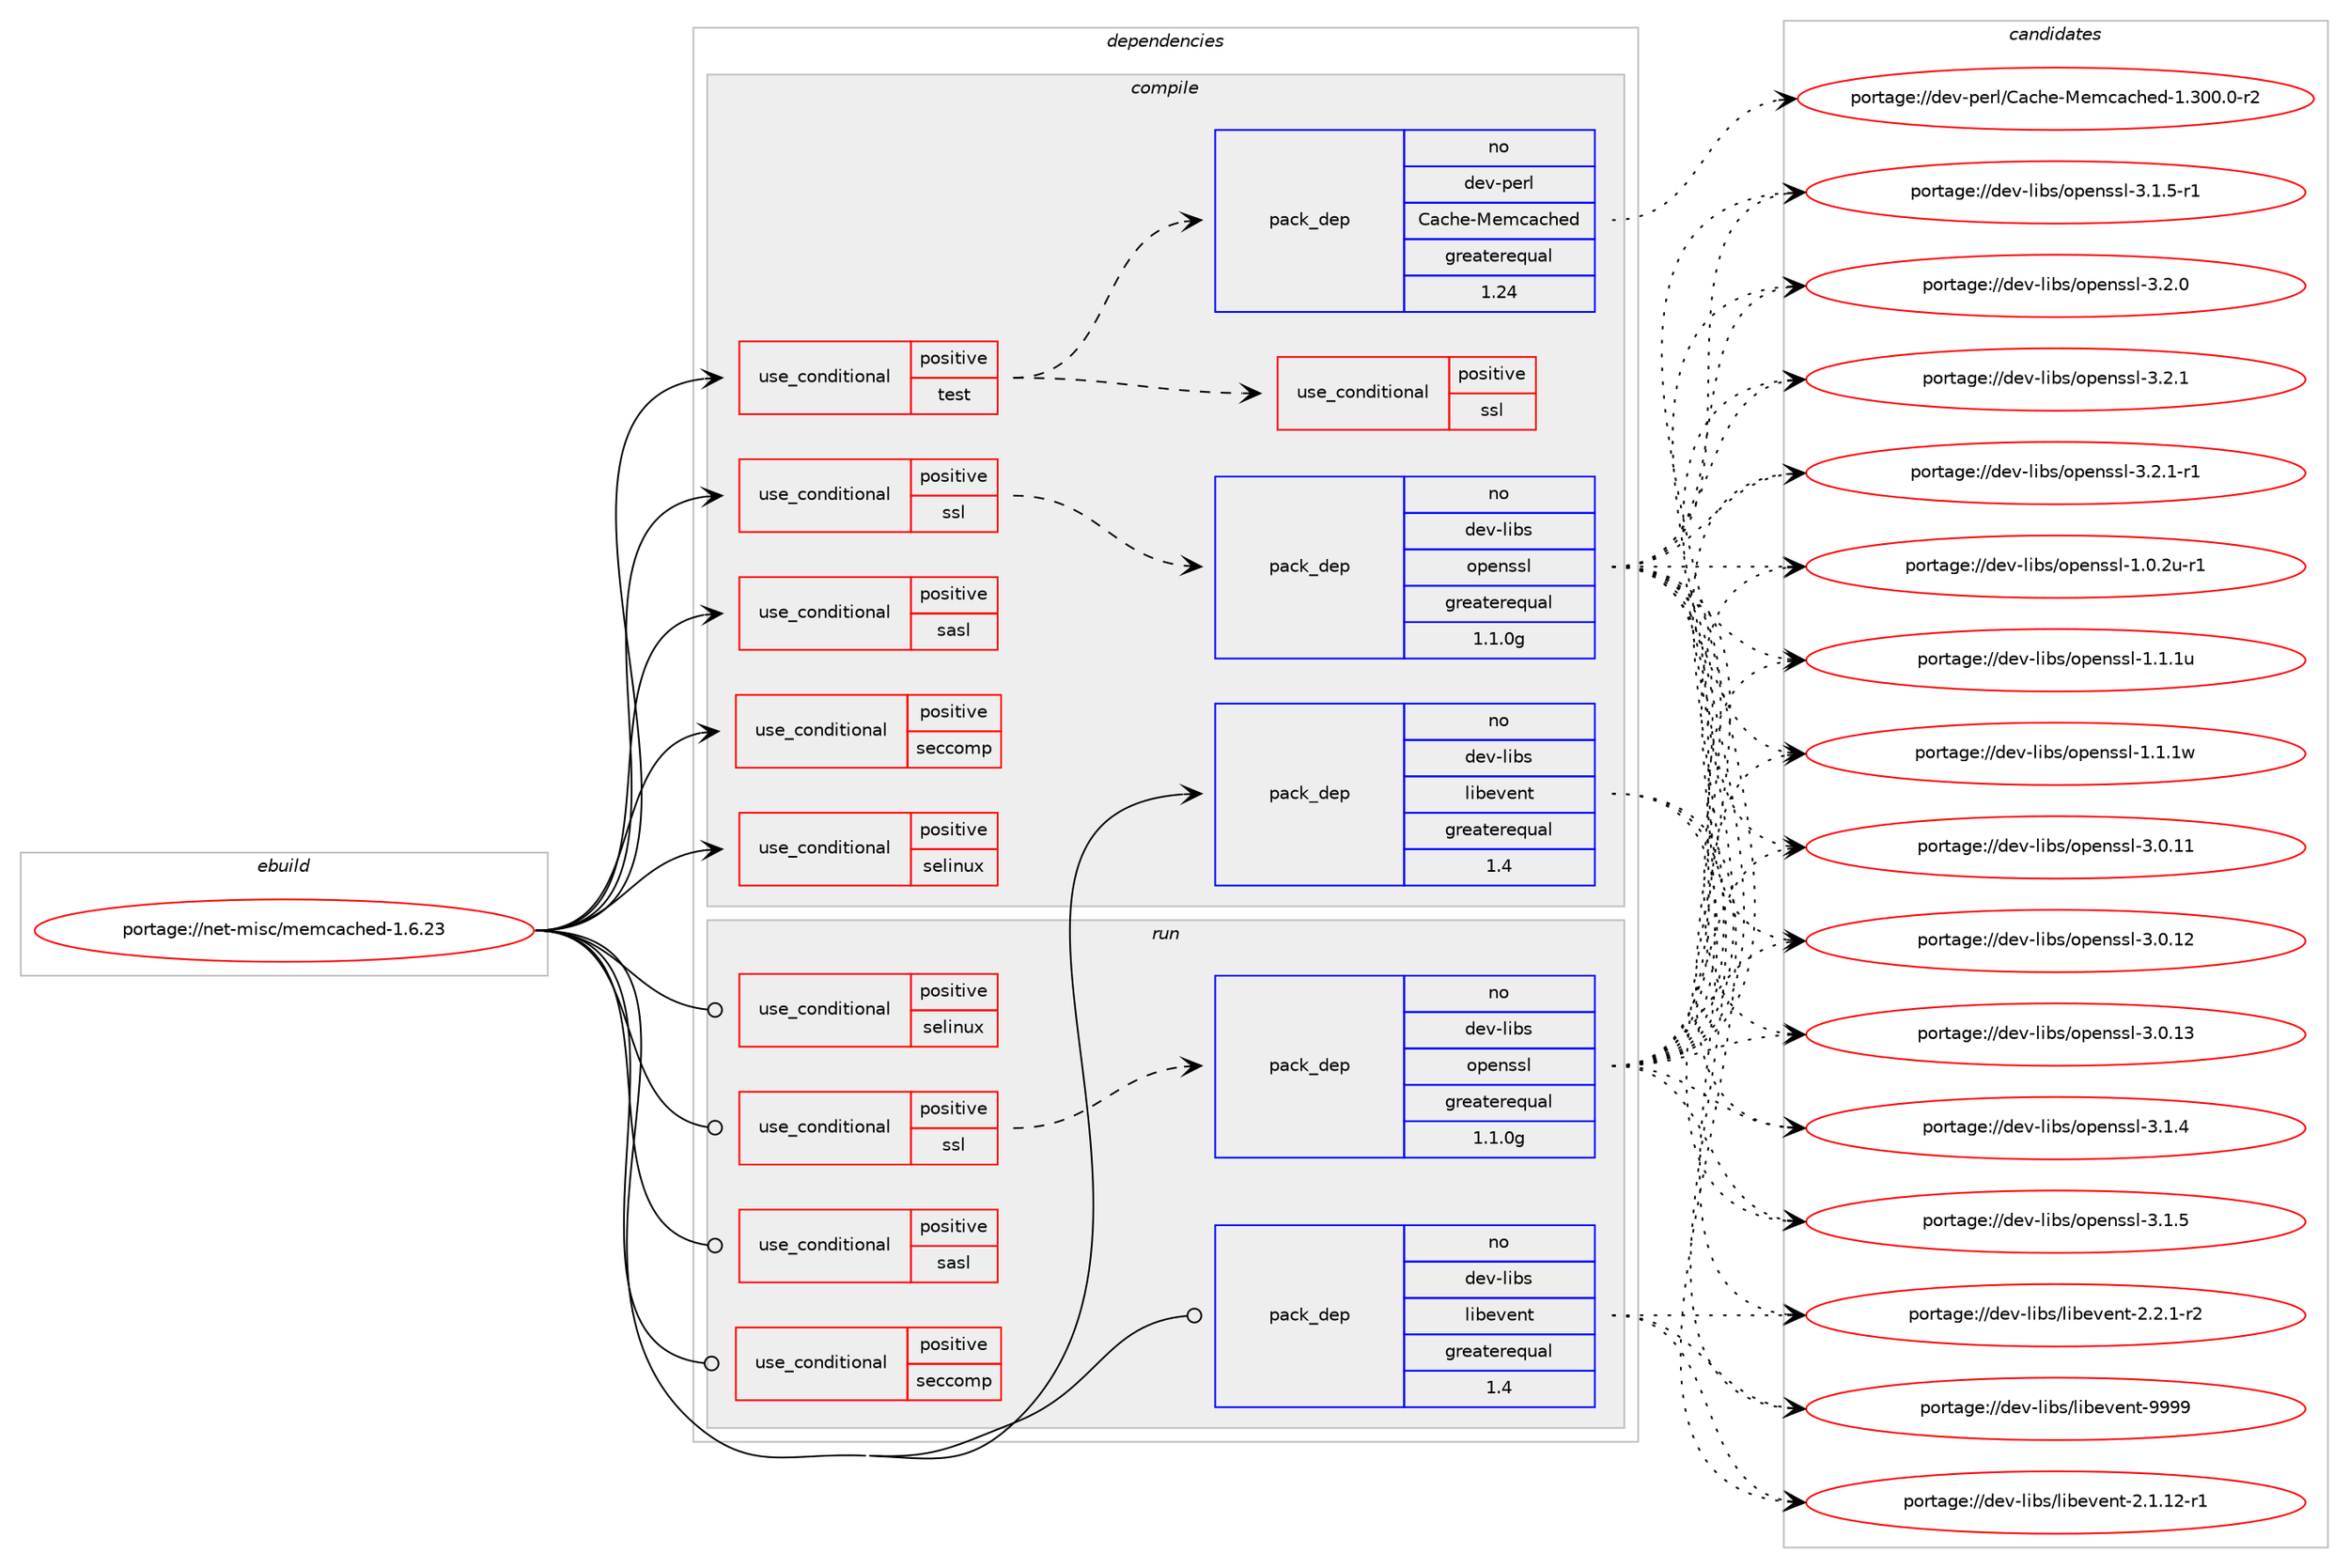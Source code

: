 digraph prolog {

# *************
# Graph options
# *************

newrank=true;
concentrate=true;
compound=true;
graph [rankdir=LR,fontname=Helvetica,fontsize=10,ranksep=1.5];#, ranksep=2.5, nodesep=0.2];
edge  [arrowhead=vee];
node  [fontname=Helvetica,fontsize=10];

# **********
# The ebuild
# **********

subgraph cluster_leftcol {
color=gray;
rank=same;
label=<<i>ebuild</i>>;
id [label="portage://net-misc/memcached-1.6.23", color=red, width=4, href="../net-misc/memcached-1.6.23.svg"];
}

# ****************
# The dependencies
# ****************

subgraph cluster_midcol {
color=gray;
label=<<i>dependencies</i>>;
subgraph cluster_compile {
fillcolor="#eeeeee";
style=filled;
label=<<i>compile</i>>;
subgraph cond6015 {
dependency8913 [label=<<TABLE BORDER="0" CELLBORDER="1" CELLSPACING="0" CELLPADDING="4"><TR><TD ROWSPAN="3" CELLPADDING="10">use_conditional</TD></TR><TR><TD>positive</TD></TR><TR><TD>sasl</TD></TR></TABLE>>, shape=none, color=red];
# *** BEGIN UNKNOWN DEPENDENCY TYPE (TODO) ***
# dependency8913 -> package_dependency(portage://net-misc/memcached-1.6.23,install,no,dev-libs,cyrus-sasl,none,[,,],[],[])
# *** END UNKNOWN DEPENDENCY TYPE (TODO) ***

}
id:e -> dependency8913:w [weight=20,style="solid",arrowhead="vee"];
subgraph cond6016 {
dependency8914 [label=<<TABLE BORDER="0" CELLBORDER="1" CELLSPACING="0" CELLPADDING="4"><TR><TD ROWSPAN="3" CELLPADDING="10">use_conditional</TD></TR><TR><TD>positive</TD></TR><TR><TD>seccomp</TD></TR></TABLE>>, shape=none, color=red];
# *** BEGIN UNKNOWN DEPENDENCY TYPE (TODO) ***
# dependency8914 -> package_dependency(portage://net-misc/memcached-1.6.23,install,no,sys-libs,libseccomp,none,[,,],[],[])
# *** END UNKNOWN DEPENDENCY TYPE (TODO) ***

}
id:e -> dependency8914:w [weight=20,style="solid",arrowhead="vee"];
subgraph cond6017 {
dependency8915 [label=<<TABLE BORDER="0" CELLBORDER="1" CELLSPACING="0" CELLPADDING="4"><TR><TD ROWSPAN="3" CELLPADDING="10">use_conditional</TD></TR><TR><TD>positive</TD></TR><TR><TD>selinux</TD></TR></TABLE>>, shape=none, color=red];
# *** BEGIN UNKNOWN DEPENDENCY TYPE (TODO) ***
# dependency8915 -> package_dependency(portage://net-misc/memcached-1.6.23,install,no,sec-policy,selinux-memcached,none,[,,],[],[])
# *** END UNKNOWN DEPENDENCY TYPE (TODO) ***

}
id:e -> dependency8915:w [weight=20,style="solid",arrowhead="vee"];
subgraph cond6018 {
dependency8916 [label=<<TABLE BORDER="0" CELLBORDER="1" CELLSPACING="0" CELLPADDING="4"><TR><TD ROWSPAN="3" CELLPADDING="10">use_conditional</TD></TR><TR><TD>positive</TD></TR><TR><TD>ssl</TD></TR></TABLE>>, shape=none, color=red];
subgraph pack2827 {
dependency8917 [label=<<TABLE BORDER="0" CELLBORDER="1" CELLSPACING="0" CELLPADDING="4" WIDTH="220"><TR><TD ROWSPAN="6" CELLPADDING="30">pack_dep</TD></TR><TR><TD WIDTH="110">no</TD></TR><TR><TD>dev-libs</TD></TR><TR><TD>openssl</TD></TR><TR><TD>greaterequal</TD></TR><TR><TD>1.1.0g</TD></TR></TABLE>>, shape=none, color=blue];
}
dependency8916:e -> dependency8917:w [weight=20,style="dashed",arrowhead="vee"];
}
id:e -> dependency8916:w [weight=20,style="solid",arrowhead="vee"];
subgraph cond6019 {
dependency8918 [label=<<TABLE BORDER="0" CELLBORDER="1" CELLSPACING="0" CELLPADDING="4"><TR><TD ROWSPAN="3" CELLPADDING="10">use_conditional</TD></TR><TR><TD>positive</TD></TR><TR><TD>test</TD></TR></TABLE>>, shape=none, color=red];
# *** BEGIN UNKNOWN DEPENDENCY TYPE (TODO) ***
# dependency8918 -> package_dependency(portage://net-misc/memcached-1.6.23,install,no,virtual,perl-Test-Harness,none,[,,],[],[])
# *** END UNKNOWN DEPENDENCY TYPE (TODO) ***

subgraph pack2828 {
dependency8919 [label=<<TABLE BORDER="0" CELLBORDER="1" CELLSPACING="0" CELLPADDING="4" WIDTH="220"><TR><TD ROWSPAN="6" CELLPADDING="30">pack_dep</TD></TR><TR><TD WIDTH="110">no</TD></TR><TR><TD>dev-perl</TD></TR><TR><TD>Cache-Memcached</TD></TR><TR><TD>greaterequal</TD></TR><TR><TD>1.24</TD></TR></TABLE>>, shape=none, color=blue];
}
dependency8918:e -> dependency8919:w [weight=20,style="dashed",arrowhead="vee"];
subgraph cond6020 {
dependency8920 [label=<<TABLE BORDER="0" CELLBORDER="1" CELLSPACING="0" CELLPADDING="4"><TR><TD ROWSPAN="3" CELLPADDING="10">use_conditional</TD></TR><TR><TD>positive</TD></TR><TR><TD>ssl</TD></TR></TABLE>>, shape=none, color=red];
# *** BEGIN UNKNOWN DEPENDENCY TYPE (TODO) ***
# dependency8920 -> package_dependency(portage://net-misc/memcached-1.6.23,install,no,dev-perl,IO-Socket-SSL,none,[,,],[],[])
# *** END UNKNOWN DEPENDENCY TYPE (TODO) ***

}
dependency8918:e -> dependency8920:w [weight=20,style="dashed",arrowhead="vee"];
}
id:e -> dependency8918:w [weight=20,style="solid",arrowhead="vee"];
# *** BEGIN UNKNOWN DEPENDENCY TYPE (TODO) ***
# id -> package_dependency(portage://net-misc/memcached-1.6.23,install,no,acct-user,memcached,none,[,,],[],[])
# *** END UNKNOWN DEPENDENCY TYPE (TODO) ***

# *** BEGIN UNKNOWN DEPENDENCY TYPE (TODO) ***
# id -> package_dependency(portage://net-misc/memcached-1.6.23,install,no,dev-lang,perl,none,[,,],[],[])
# *** END UNKNOWN DEPENDENCY TYPE (TODO) ***

subgraph pack2829 {
dependency8921 [label=<<TABLE BORDER="0" CELLBORDER="1" CELLSPACING="0" CELLPADDING="4" WIDTH="220"><TR><TD ROWSPAN="6" CELLPADDING="30">pack_dep</TD></TR><TR><TD WIDTH="110">no</TD></TR><TR><TD>dev-libs</TD></TR><TR><TD>libevent</TD></TR><TR><TD>greaterequal</TD></TR><TR><TD>1.4</TD></TR></TABLE>>, shape=none, color=blue];
}
id:e -> dependency8921:w [weight=20,style="solid",arrowhead="vee"];
}
subgraph cluster_compileandrun {
fillcolor="#eeeeee";
style=filled;
label=<<i>compile and run</i>>;
}
subgraph cluster_run {
fillcolor="#eeeeee";
style=filled;
label=<<i>run</i>>;
subgraph cond6021 {
dependency8922 [label=<<TABLE BORDER="0" CELLBORDER="1" CELLSPACING="0" CELLPADDING="4"><TR><TD ROWSPAN="3" CELLPADDING="10">use_conditional</TD></TR><TR><TD>positive</TD></TR><TR><TD>sasl</TD></TR></TABLE>>, shape=none, color=red];
# *** BEGIN UNKNOWN DEPENDENCY TYPE (TODO) ***
# dependency8922 -> package_dependency(portage://net-misc/memcached-1.6.23,run,no,dev-libs,cyrus-sasl,none,[,,],[],[])
# *** END UNKNOWN DEPENDENCY TYPE (TODO) ***

}
id:e -> dependency8922:w [weight=20,style="solid",arrowhead="odot"];
subgraph cond6022 {
dependency8923 [label=<<TABLE BORDER="0" CELLBORDER="1" CELLSPACING="0" CELLPADDING="4"><TR><TD ROWSPAN="3" CELLPADDING="10">use_conditional</TD></TR><TR><TD>positive</TD></TR><TR><TD>seccomp</TD></TR></TABLE>>, shape=none, color=red];
# *** BEGIN UNKNOWN DEPENDENCY TYPE (TODO) ***
# dependency8923 -> package_dependency(portage://net-misc/memcached-1.6.23,run,no,sys-libs,libseccomp,none,[,,],[],[])
# *** END UNKNOWN DEPENDENCY TYPE (TODO) ***

}
id:e -> dependency8923:w [weight=20,style="solid",arrowhead="odot"];
subgraph cond6023 {
dependency8924 [label=<<TABLE BORDER="0" CELLBORDER="1" CELLSPACING="0" CELLPADDING="4"><TR><TD ROWSPAN="3" CELLPADDING="10">use_conditional</TD></TR><TR><TD>positive</TD></TR><TR><TD>selinux</TD></TR></TABLE>>, shape=none, color=red];
# *** BEGIN UNKNOWN DEPENDENCY TYPE (TODO) ***
# dependency8924 -> package_dependency(portage://net-misc/memcached-1.6.23,run,no,sec-policy,selinux-memcached,none,[,,],[],[])
# *** END UNKNOWN DEPENDENCY TYPE (TODO) ***

}
id:e -> dependency8924:w [weight=20,style="solid",arrowhead="odot"];
subgraph cond6024 {
dependency8925 [label=<<TABLE BORDER="0" CELLBORDER="1" CELLSPACING="0" CELLPADDING="4"><TR><TD ROWSPAN="3" CELLPADDING="10">use_conditional</TD></TR><TR><TD>positive</TD></TR><TR><TD>ssl</TD></TR></TABLE>>, shape=none, color=red];
subgraph pack2830 {
dependency8926 [label=<<TABLE BORDER="0" CELLBORDER="1" CELLSPACING="0" CELLPADDING="4" WIDTH="220"><TR><TD ROWSPAN="6" CELLPADDING="30">pack_dep</TD></TR><TR><TD WIDTH="110">no</TD></TR><TR><TD>dev-libs</TD></TR><TR><TD>openssl</TD></TR><TR><TD>greaterequal</TD></TR><TR><TD>1.1.0g</TD></TR></TABLE>>, shape=none, color=blue];
}
dependency8925:e -> dependency8926:w [weight=20,style="dashed",arrowhead="vee"];
}
id:e -> dependency8925:w [weight=20,style="solid",arrowhead="odot"];
# *** BEGIN UNKNOWN DEPENDENCY TYPE (TODO) ***
# id -> package_dependency(portage://net-misc/memcached-1.6.23,run,no,dev-lang,perl,none,[,,],[],[])
# *** END UNKNOWN DEPENDENCY TYPE (TODO) ***

subgraph pack2831 {
dependency8927 [label=<<TABLE BORDER="0" CELLBORDER="1" CELLSPACING="0" CELLPADDING="4" WIDTH="220"><TR><TD ROWSPAN="6" CELLPADDING="30">pack_dep</TD></TR><TR><TD WIDTH="110">no</TD></TR><TR><TD>dev-libs</TD></TR><TR><TD>libevent</TD></TR><TR><TD>greaterequal</TD></TR><TR><TD>1.4</TD></TR></TABLE>>, shape=none, color=blue];
}
id:e -> dependency8927:w [weight=20,style="solid",arrowhead="odot"];
}
}

# **************
# The candidates
# **************

subgraph cluster_choices {
rank=same;
color=gray;
label=<<i>candidates</i>>;

subgraph choice2827 {
color=black;
nodesep=1;
choice1001011184510810598115471111121011101151151084549464846501174511449 [label="portage://dev-libs/openssl-1.0.2u-r1", color=red, width=4,href="../dev-libs/openssl-1.0.2u-r1.svg"];
choice100101118451081059811547111112101110115115108454946494649117 [label="portage://dev-libs/openssl-1.1.1u", color=red, width=4,href="../dev-libs/openssl-1.1.1u.svg"];
choice100101118451081059811547111112101110115115108454946494649119 [label="portage://dev-libs/openssl-1.1.1w", color=red, width=4,href="../dev-libs/openssl-1.1.1w.svg"];
choice10010111845108105981154711111210111011511510845514648464949 [label="portage://dev-libs/openssl-3.0.11", color=red, width=4,href="../dev-libs/openssl-3.0.11.svg"];
choice10010111845108105981154711111210111011511510845514648464950 [label="portage://dev-libs/openssl-3.0.12", color=red, width=4,href="../dev-libs/openssl-3.0.12.svg"];
choice10010111845108105981154711111210111011511510845514648464951 [label="portage://dev-libs/openssl-3.0.13", color=red, width=4,href="../dev-libs/openssl-3.0.13.svg"];
choice100101118451081059811547111112101110115115108455146494652 [label="portage://dev-libs/openssl-3.1.4", color=red, width=4,href="../dev-libs/openssl-3.1.4.svg"];
choice100101118451081059811547111112101110115115108455146494653 [label="portage://dev-libs/openssl-3.1.5", color=red, width=4,href="../dev-libs/openssl-3.1.5.svg"];
choice1001011184510810598115471111121011101151151084551464946534511449 [label="portage://dev-libs/openssl-3.1.5-r1", color=red, width=4,href="../dev-libs/openssl-3.1.5-r1.svg"];
choice100101118451081059811547111112101110115115108455146504648 [label="portage://dev-libs/openssl-3.2.0", color=red, width=4,href="../dev-libs/openssl-3.2.0.svg"];
choice100101118451081059811547111112101110115115108455146504649 [label="portage://dev-libs/openssl-3.2.1", color=red, width=4,href="../dev-libs/openssl-3.2.1.svg"];
choice1001011184510810598115471111121011101151151084551465046494511449 [label="portage://dev-libs/openssl-3.2.1-r1", color=red, width=4,href="../dev-libs/openssl-3.2.1-r1.svg"];
dependency8917:e -> choice1001011184510810598115471111121011101151151084549464846501174511449:w [style=dotted,weight="100"];
dependency8917:e -> choice100101118451081059811547111112101110115115108454946494649117:w [style=dotted,weight="100"];
dependency8917:e -> choice100101118451081059811547111112101110115115108454946494649119:w [style=dotted,weight="100"];
dependency8917:e -> choice10010111845108105981154711111210111011511510845514648464949:w [style=dotted,weight="100"];
dependency8917:e -> choice10010111845108105981154711111210111011511510845514648464950:w [style=dotted,weight="100"];
dependency8917:e -> choice10010111845108105981154711111210111011511510845514648464951:w [style=dotted,weight="100"];
dependency8917:e -> choice100101118451081059811547111112101110115115108455146494652:w [style=dotted,weight="100"];
dependency8917:e -> choice100101118451081059811547111112101110115115108455146494653:w [style=dotted,weight="100"];
dependency8917:e -> choice1001011184510810598115471111121011101151151084551464946534511449:w [style=dotted,weight="100"];
dependency8917:e -> choice100101118451081059811547111112101110115115108455146504648:w [style=dotted,weight="100"];
dependency8917:e -> choice100101118451081059811547111112101110115115108455146504649:w [style=dotted,weight="100"];
dependency8917:e -> choice1001011184510810598115471111121011101151151084551465046494511449:w [style=dotted,weight="100"];
}
subgraph choice2828 {
color=black;
nodesep=1;
choice1001011184511210111410847679799104101457710110999979910410110045494651484846484511450 [label="portage://dev-perl/Cache-Memcached-1.300.0-r2", color=red, width=4,href="../dev-perl/Cache-Memcached-1.300.0-r2.svg"];
dependency8919:e -> choice1001011184511210111410847679799104101457710110999979910410110045494651484846484511450:w [style=dotted,weight="100"];
}
subgraph choice2829 {
color=black;
nodesep=1;
choice10010111845108105981154710810598101118101110116455046494649504511449 [label="portage://dev-libs/libevent-2.1.12-r1", color=red, width=4,href="../dev-libs/libevent-2.1.12-r1.svg"];
choice100101118451081059811547108105981011181011101164550465046494511450 [label="portage://dev-libs/libevent-2.2.1-r2", color=red, width=4,href="../dev-libs/libevent-2.2.1-r2.svg"];
choice100101118451081059811547108105981011181011101164557575757 [label="portage://dev-libs/libevent-9999", color=red, width=4,href="../dev-libs/libevent-9999.svg"];
dependency8921:e -> choice10010111845108105981154710810598101118101110116455046494649504511449:w [style=dotted,weight="100"];
dependency8921:e -> choice100101118451081059811547108105981011181011101164550465046494511450:w [style=dotted,weight="100"];
dependency8921:e -> choice100101118451081059811547108105981011181011101164557575757:w [style=dotted,weight="100"];
}
subgraph choice2830 {
color=black;
nodesep=1;
choice1001011184510810598115471111121011101151151084549464846501174511449 [label="portage://dev-libs/openssl-1.0.2u-r1", color=red, width=4,href="../dev-libs/openssl-1.0.2u-r1.svg"];
choice100101118451081059811547111112101110115115108454946494649117 [label="portage://dev-libs/openssl-1.1.1u", color=red, width=4,href="../dev-libs/openssl-1.1.1u.svg"];
choice100101118451081059811547111112101110115115108454946494649119 [label="portage://dev-libs/openssl-1.1.1w", color=red, width=4,href="../dev-libs/openssl-1.1.1w.svg"];
choice10010111845108105981154711111210111011511510845514648464949 [label="portage://dev-libs/openssl-3.0.11", color=red, width=4,href="../dev-libs/openssl-3.0.11.svg"];
choice10010111845108105981154711111210111011511510845514648464950 [label="portage://dev-libs/openssl-3.0.12", color=red, width=4,href="../dev-libs/openssl-3.0.12.svg"];
choice10010111845108105981154711111210111011511510845514648464951 [label="portage://dev-libs/openssl-3.0.13", color=red, width=4,href="../dev-libs/openssl-3.0.13.svg"];
choice100101118451081059811547111112101110115115108455146494652 [label="portage://dev-libs/openssl-3.1.4", color=red, width=4,href="../dev-libs/openssl-3.1.4.svg"];
choice100101118451081059811547111112101110115115108455146494653 [label="portage://dev-libs/openssl-3.1.5", color=red, width=4,href="../dev-libs/openssl-3.1.5.svg"];
choice1001011184510810598115471111121011101151151084551464946534511449 [label="portage://dev-libs/openssl-3.1.5-r1", color=red, width=4,href="../dev-libs/openssl-3.1.5-r1.svg"];
choice100101118451081059811547111112101110115115108455146504648 [label="portage://dev-libs/openssl-3.2.0", color=red, width=4,href="../dev-libs/openssl-3.2.0.svg"];
choice100101118451081059811547111112101110115115108455146504649 [label="portage://dev-libs/openssl-3.2.1", color=red, width=4,href="../dev-libs/openssl-3.2.1.svg"];
choice1001011184510810598115471111121011101151151084551465046494511449 [label="portage://dev-libs/openssl-3.2.1-r1", color=red, width=4,href="../dev-libs/openssl-3.2.1-r1.svg"];
dependency8926:e -> choice1001011184510810598115471111121011101151151084549464846501174511449:w [style=dotted,weight="100"];
dependency8926:e -> choice100101118451081059811547111112101110115115108454946494649117:w [style=dotted,weight="100"];
dependency8926:e -> choice100101118451081059811547111112101110115115108454946494649119:w [style=dotted,weight="100"];
dependency8926:e -> choice10010111845108105981154711111210111011511510845514648464949:w [style=dotted,weight="100"];
dependency8926:e -> choice10010111845108105981154711111210111011511510845514648464950:w [style=dotted,weight="100"];
dependency8926:e -> choice10010111845108105981154711111210111011511510845514648464951:w [style=dotted,weight="100"];
dependency8926:e -> choice100101118451081059811547111112101110115115108455146494652:w [style=dotted,weight="100"];
dependency8926:e -> choice100101118451081059811547111112101110115115108455146494653:w [style=dotted,weight="100"];
dependency8926:e -> choice1001011184510810598115471111121011101151151084551464946534511449:w [style=dotted,weight="100"];
dependency8926:e -> choice100101118451081059811547111112101110115115108455146504648:w [style=dotted,weight="100"];
dependency8926:e -> choice100101118451081059811547111112101110115115108455146504649:w [style=dotted,weight="100"];
dependency8926:e -> choice1001011184510810598115471111121011101151151084551465046494511449:w [style=dotted,weight="100"];
}
subgraph choice2831 {
color=black;
nodesep=1;
choice10010111845108105981154710810598101118101110116455046494649504511449 [label="portage://dev-libs/libevent-2.1.12-r1", color=red, width=4,href="../dev-libs/libevent-2.1.12-r1.svg"];
choice100101118451081059811547108105981011181011101164550465046494511450 [label="portage://dev-libs/libevent-2.2.1-r2", color=red, width=4,href="../dev-libs/libevent-2.2.1-r2.svg"];
choice100101118451081059811547108105981011181011101164557575757 [label="portage://dev-libs/libevent-9999", color=red, width=4,href="../dev-libs/libevent-9999.svg"];
dependency8927:e -> choice10010111845108105981154710810598101118101110116455046494649504511449:w [style=dotted,weight="100"];
dependency8927:e -> choice100101118451081059811547108105981011181011101164550465046494511450:w [style=dotted,weight="100"];
dependency8927:e -> choice100101118451081059811547108105981011181011101164557575757:w [style=dotted,weight="100"];
}
}

}
